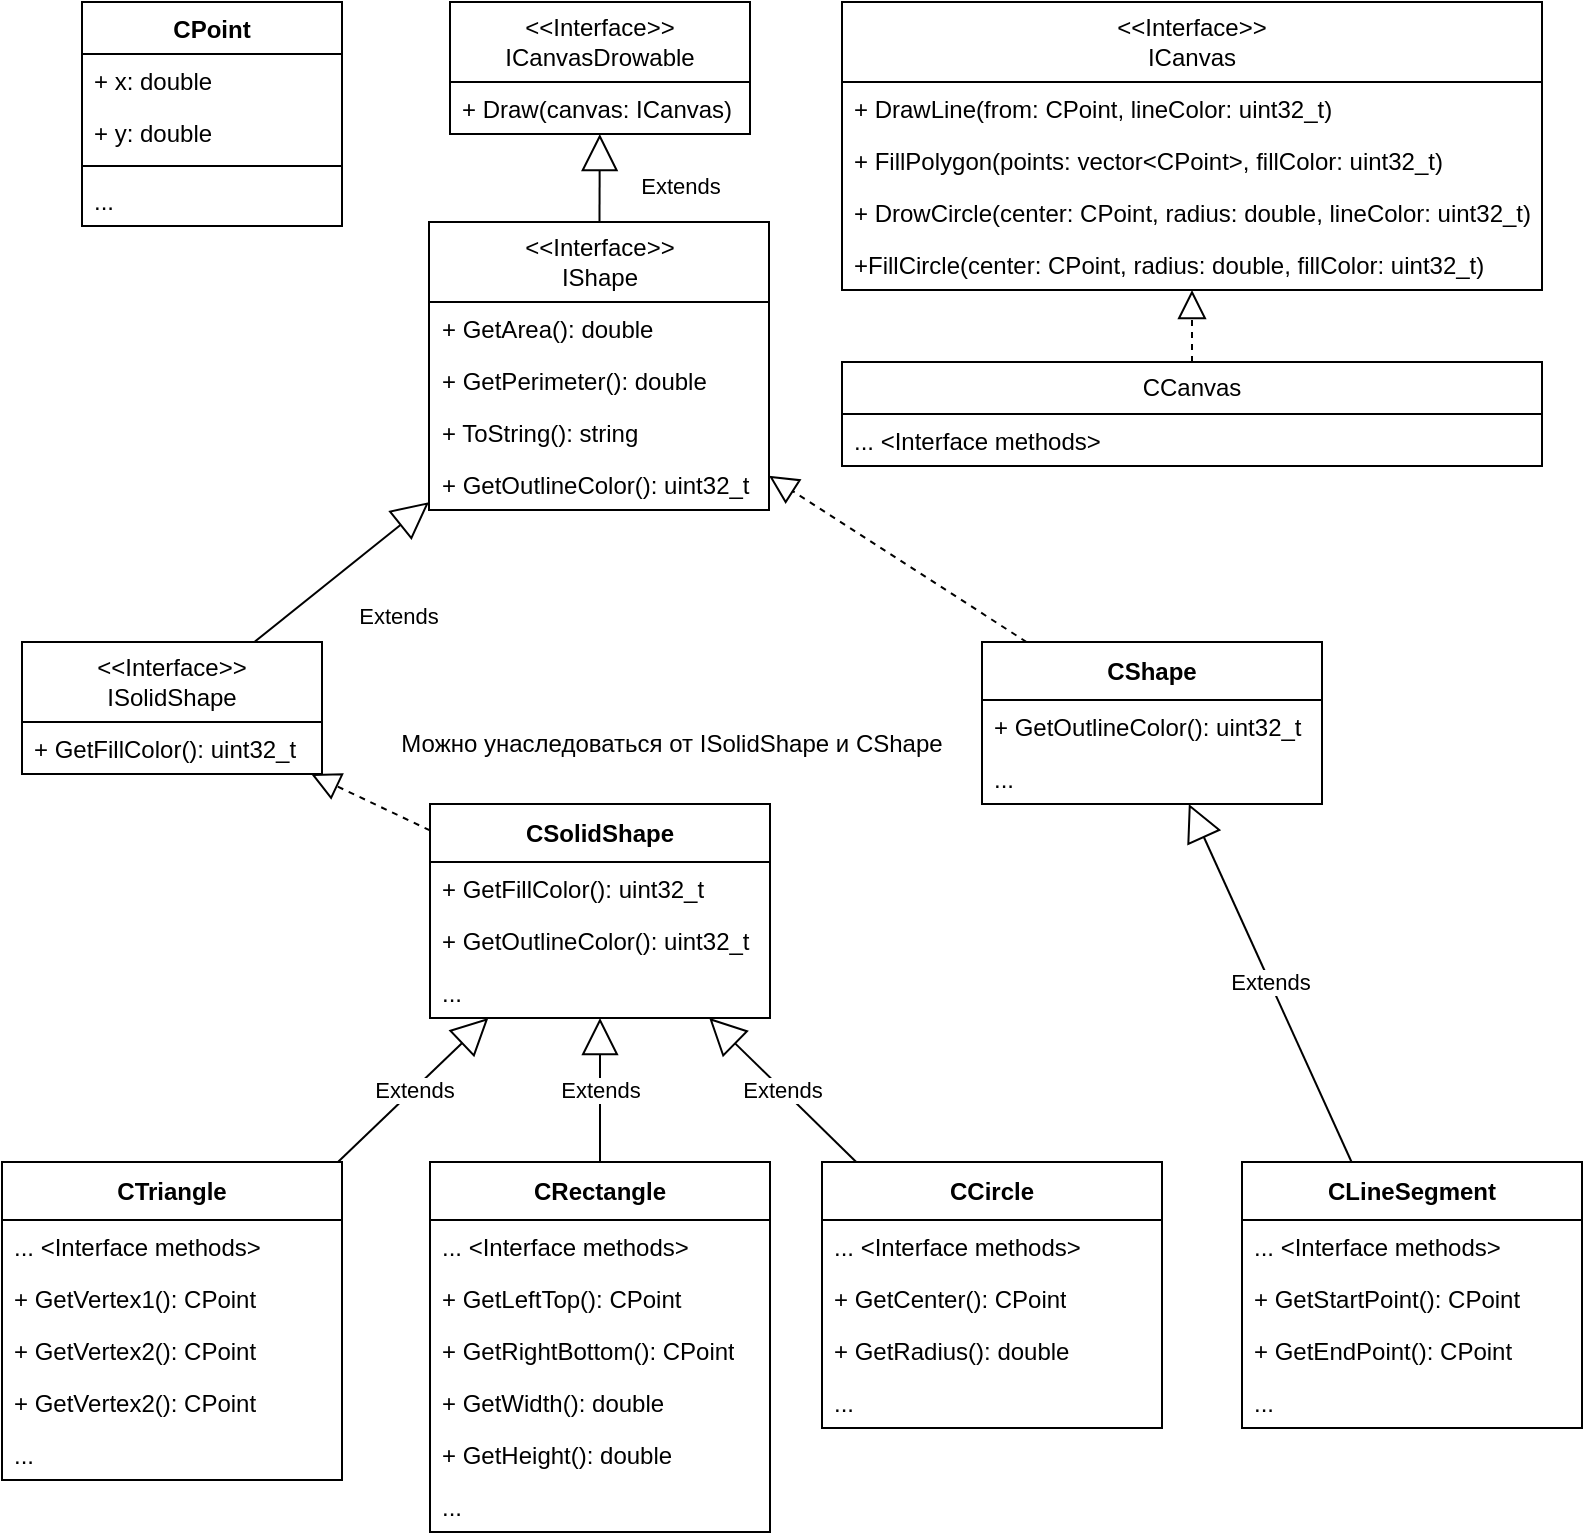 <mxfile version="24.0.4" type="device">
  <diagram name="Страница — 1" id="sYVTXK0rpgFCY4Fe7fZx">
    <mxGraphModel dx="1050" dy="717" grid="1" gridSize="10" guides="1" tooltips="1" connect="1" arrows="1" fold="1" page="1" pageScale="1" pageWidth="827" pageHeight="1169" math="0" shadow="0">
      <root>
        <mxCell id="0" />
        <mxCell id="1" parent="0" />
        <mxCell id="JoysQb1qJ4sN4qt-m1Q0-1" value="&lt;div&gt;&amp;lt;&amp;lt;Interface&amp;gt;&amp;gt;&lt;/div&gt;ICanvasDrowable" style="swimlane;fontStyle=0;childLayout=stackLayout;horizontal=1;startSize=40;fillColor=none;horizontalStack=0;resizeParent=1;resizeParentMax=0;resizeLast=0;collapsible=1;marginBottom=0;whiteSpace=wrap;html=1;" parent="1" vertex="1">
          <mxGeometry x="254" y="70" width="150" height="66" as="geometry" />
        </mxCell>
        <mxCell id="JoysQb1qJ4sN4qt-m1Q0-2" value="+ Draw(canvas: ICanvas)" style="text;strokeColor=none;fillColor=none;align=left;verticalAlign=top;spacingLeft=4;spacingRight=4;overflow=hidden;rotatable=0;points=[[0,0.5],[1,0.5]];portConstraint=eastwest;whiteSpace=wrap;html=1;" parent="JoysQb1qJ4sN4qt-m1Q0-1" vertex="1">
          <mxGeometry y="40" width="150" height="26" as="geometry" />
        </mxCell>
        <mxCell id="JoysQb1qJ4sN4qt-m1Q0-5" value="&lt;div&gt;&amp;lt;&amp;lt;Interface&amp;gt;&amp;gt;&lt;br&gt;&lt;/div&gt;ICanvas" style="swimlane;fontStyle=0;childLayout=stackLayout;horizontal=1;startSize=40;fillColor=none;horizontalStack=0;resizeParent=1;resizeParentMax=0;resizeLast=0;collapsible=1;marginBottom=0;whiteSpace=wrap;html=1;" parent="1" vertex="1">
          <mxGeometry x="450" y="70" width="350" height="144" as="geometry" />
        </mxCell>
        <mxCell id="JoysQb1qJ4sN4qt-m1Q0-6" value="+ DrawLine(from: CPoint, lineColor: uint32_t)" style="text;strokeColor=none;fillColor=none;align=left;verticalAlign=top;spacingLeft=4;spacingRight=4;overflow=hidden;rotatable=0;points=[[0,0.5],[1,0.5]];portConstraint=eastwest;whiteSpace=wrap;html=1;" parent="JoysQb1qJ4sN4qt-m1Q0-5" vertex="1">
          <mxGeometry y="40" width="350" height="26" as="geometry" />
        </mxCell>
        <mxCell id="JoysQb1qJ4sN4qt-m1Q0-7" value="+ FillPolygon(points: vector&amp;lt;CPoint&amp;gt;, fillColor: uint32_t)" style="text;strokeColor=none;fillColor=none;align=left;verticalAlign=top;spacingLeft=4;spacingRight=4;overflow=hidden;rotatable=0;points=[[0,0.5],[1,0.5]];portConstraint=eastwest;whiteSpace=wrap;html=1;" parent="JoysQb1qJ4sN4qt-m1Q0-5" vertex="1">
          <mxGeometry y="66" width="350" height="26" as="geometry" />
        </mxCell>
        <mxCell id="JoysQb1qJ4sN4qt-m1Q0-8" value="+ DrowCircle(center: CPoint, radius: double, lineColor: uint32_t)" style="text;strokeColor=none;fillColor=none;align=left;verticalAlign=top;spacingLeft=4;spacingRight=4;overflow=hidden;rotatable=0;points=[[0,0.5],[1,0.5]];portConstraint=eastwest;whiteSpace=wrap;html=1;" parent="JoysQb1qJ4sN4qt-m1Q0-5" vertex="1">
          <mxGeometry y="92" width="350" height="26" as="geometry" />
        </mxCell>
        <mxCell id="JoysQb1qJ4sN4qt-m1Q0-9" value="+FillCircle(center: CPoint, radius: double, fillColor: uint32_t)" style="text;strokeColor=none;fillColor=none;align=left;verticalAlign=top;spacingLeft=4;spacingRight=4;overflow=hidden;rotatable=0;points=[[0,0.5],[1,0.5]];portConstraint=eastwest;whiteSpace=wrap;html=1;" parent="JoysQb1qJ4sN4qt-m1Q0-5" vertex="1">
          <mxGeometry y="118" width="350" height="26" as="geometry" />
        </mxCell>
        <mxCell id="JoysQb1qJ4sN4qt-m1Q0-10" value="CCanvas" style="swimlane;fontStyle=0;childLayout=stackLayout;horizontal=1;startSize=26;fillColor=none;horizontalStack=0;resizeParent=1;resizeParentMax=0;resizeLast=0;collapsible=1;marginBottom=0;whiteSpace=wrap;html=1;" parent="1" vertex="1">
          <mxGeometry x="450" y="250" width="350" height="52" as="geometry" />
        </mxCell>
        <mxCell id="JoysQb1qJ4sN4qt-m1Q0-12" value="... &amp;lt;Interface methods&amp;gt;" style="text;strokeColor=none;fillColor=none;align=left;verticalAlign=top;spacingLeft=4;spacingRight=4;overflow=hidden;rotatable=0;points=[[0,0.5],[1,0.5]];portConstraint=eastwest;whiteSpace=wrap;html=1;" parent="JoysQb1qJ4sN4qt-m1Q0-10" vertex="1">
          <mxGeometry y="26" width="350" height="26" as="geometry" />
        </mxCell>
        <mxCell id="JoysQb1qJ4sN4qt-m1Q0-15" value="" style="endArrow=block;dashed=1;endFill=0;endSize=12;html=1;rounded=0;" parent="1" source="JoysQb1qJ4sN4qt-m1Q0-10" target="JoysQb1qJ4sN4qt-m1Q0-5" edge="1">
          <mxGeometry width="160" relative="1" as="geometry">
            <mxPoint x="545" y="270" as="sourcePoint" />
            <mxPoint x="490" y="410" as="targetPoint" />
          </mxGeometry>
        </mxCell>
        <mxCell id="JoysQb1qJ4sN4qt-m1Q0-16" value="CPoint" style="swimlane;fontStyle=1;align=center;verticalAlign=top;childLayout=stackLayout;horizontal=1;startSize=26;horizontalStack=0;resizeParent=1;resizeParentMax=0;resizeLast=0;collapsible=1;marginBottom=0;whiteSpace=wrap;html=1;" parent="1" vertex="1">
          <mxGeometry x="70" y="70" width="130" height="112" as="geometry" />
        </mxCell>
        <mxCell id="JoysQb1qJ4sN4qt-m1Q0-17" value="+ x: double" style="text;strokeColor=none;fillColor=none;align=left;verticalAlign=top;spacingLeft=4;spacingRight=4;overflow=hidden;rotatable=0;points=[[0,0.5],[1,0.5]];portConstraint=eastwest;whiteSpace=wrap;html=1;" parent="JoysQb1qJ4sN4qt-m1Q0-16" vertex="1">
          <mxGeometry y="26" width="130" height="26" as="geometry" />
        </mxCell>
        <mxCell id="JoysQb1qJ4sN4qt-m1Q0-20" value="+ y: double" style="text;strokeColor=none;fillColor=none;align=left;verticalAlign=top;spacingLeft=4;spacingRight=4;overflow=hidden;rotatable=0;points=[[0,0.5],[1,0.5]];portConstraint=eastwest;whiteSpace=wrap;html=1;" parent="JoysQb1qJ4sN4qt-m1Q0-16" vertex="1">
          <mxGeometry y="52" width="130" height="26" as="geometry" />
        </mxCell>
        <mxCell id="JoysQb1qJ4sN4qt-m1Q0-18" value="" style="line;strokeWidth=1;fillColor=none;align=left;verticalAlign=middle;spacingTop=-1;spacingLeft=3;spacingRight=3;rotatable=0;labelPosition=right;points=[];portConstraint=eastwest;strokeColor=inherit;" parent="JoysQb1qJ4sN4qt-m1Q0-16" vertex="1">
          <mxGeometry y="78" width="130" height="8" as="geometry" />
        </mxCell>
        <mxCell id="JoysQb1qJ4sN4qt-m1Q0-19" value="..." style="text;strokeColor=none;fillColor=none;align=left;verticalAlign=top;spacingLeft=4;spacingRight=4;overflow=hidden;rotatable=0;points=[[0,0.5],[1,0.5]];portConstraint=eastwest;whiteSpace=wrap;html=1;" parent="JoysQb1qJ4sN4qt-m1Q0-16" vertex="1">
          <mxGeometry y="86" width="130" height="26" as="geometry" />
        </mxCell>
        <mxCell id="JoysQb1qJ4sN4qt-m1Q0-21" value="&lt;div&gt;&amp;lt;&amp;lt;Interface&amp;gt;&amp;gt;&lt;/div&gt;IShape" style="swimlane;fontStyle=0;childLayout=stackLayout;horizontal=1;startSize=40;fillColor=none;horizontalStack=0;resizeParent=1;resizeParentMax=0;resizeLast=0;collapsible=1;marginBottom=0;whiteSpace=wrap;html=1;" parent="1" vertex="1">
          <mxGeometry x="243.5" y="180" width="170" height="144" as="geometry" />
        </mxCell>
        <mxCell id="JoysQb1qJ4sN4qt-m1Q0-22" value="+ GetArea(): double" style="text;strokeColor=none;fillColor=none;align=left;verticalAlign=top;spacingLeft=4;spacingRight=4;overflow=hidden;rotatable=0;points=[[0,0.5],[1,0.5]];portConstraint=eastwest;whiteSpace=wrap;html=1;" parent="JoysQb1qJ4sN4qt-m1Q0-21" vertex="1">
          <mxGeometry y="40" width="170" height="26" as="geometry" />
        </mxCell>
        <mxCell id="JoysQb1qJ4sN4qt-m1Q0-26" value="+ GetPerimeter(): double" style="text;strokeColor=none;fillColor=none;align=left;verticalAlign=top;spacingLeft=4;spacingRight=4;overflow=hidden;rotatable=0;points=[[0,0.5],[1,0.5]];portConstraint=eastwest;whiteSpace=wrap;html=1;" parent="JoysQb1qJ4sN4qt-m1Q0-21" vertex="1">
          <mxGeometry y="66" width="170" height="26" as="geometry" />
        </mxCell>
        <mxCell id="JoysQb1qJ4sN4qt-m1Q0-25" value="+ ToString(): string" style="text;strokeColor=none;fillColor=none;align=left;verticalAlign=top;spacingLeft=4;spacingRight=4;overflow=hidden;rotatable=0;points=[[0,0.5],[1,0.5]];portConstraint=eastwest;whiteSpace=wrap;html=1;" parent="JoysQb1qJ4sN4qt-m1Q0-21" vertex="1">
          <mxGeometry y="92" width="170" height="26" as="geometry" />
        </mxCell>
        <mxCell id="JoysQb1qJ4sN4qt-m1Q0-24" value="+ GetOutlineColor(): uint32_t" style="text;strokeColor=none;fillColor=none;align=left;verticalAlign=top;spacingLeft=4;spacingRight=4;overflow=hidden;rotatable=0;points=[[0,0.5],[1,0.5]];portConstraint=eastwest;whiteSpace=wrap;html=1;" parent="JoysQb1qJ4sN4qt-m1Q0-21" vertex="1">
          <mxGeometry y="118" width="170" height="26" as="geometry" />
        </mxCell>
        <mxCell id="JoysQb1qJ4sN4qt-m1Q0-23" value="Extends" style="endArrow=block;endSize=16;endFill=0;html=1;rounded=0;" parent="1" source="JoysQb1qJ4sN4qt-m1Q0-21" target="JoysQb1qJ4sN4qt-m1Q0-1" edge="1">
          <mxGeometry x="-0.189" y="-40" width="160" relative="1" as="geometry">
            <mxPoint x="330" y="410" as="sourcePoint" />
            <mxPoint x="490" y="410" as="targetPoint" />
            <mxPoint as="offset" />
          </mxGeometry>
        </mxCell>
        <mxCell id="GQjms_pFPCQcBNmHrUOg-1" value="&lt;div&gt;&amp;lt;&amp;lt;Interface&amp;gt;&amp;gt;&lt;/div&gt;ISolidShape" style="swimlane;fontStyle=0;childLayout=stackLayout;horizontal=1;startSize=40;fillColor=none;horizontalStack=0;resizeParent=1;resizeParentMax=0;resizeLast=0;collapsible=1;marginBottom=0;whiteSpace=wrap;html=1;" parent="1" vertex="1">
          <mxGeometry x="40" y="390" width="150" height="66" as="geometry" />
        </mxCell>
        <mxCell id="GQjms_pFPCQcBNmHrUOg-2" value="+ GetFillColor(): uint32_t" style="text;strokeColor=none;fillColor=none;align=left;verticalAlign=top;spacingLeft=4;spacingRight=4;overflow=hidden;rotatable=0;points=[[0,0.5],[1,0.5]];portConstraint=eastwest;whiteSpace=wrap;html=1;" parent="GQjms_pFPCQcBNmHrUOg-1" vertex="1">
          <mxGeometry y="40" width="150" height="26" as="geometry" />
        </mxCell>
        <mxCell id="GQjms_pFPCQcBNmHrUOg-3" value="Extends" style="endArrow=block;endSize=16;endFill=0;html=1;rounded=0;" parent="1" source="GQjms_pFPCQcBNmHrUOg-1" target="JoysQb1qJ4sN4qt-m1Q0-21" edge="1">
          <mxGeometry x="0.143" y="-35" width="160" relative="1" as="geometry">
            <mxPoint x="330" y="430" as="sourcePoint" />
            <mxPoint x="490" y="510" as="targetPoint" />
            <mxPoint as="offset" />
          </mxGeometry>
        </mxCell>
        <mxCell id="GQjms_pFPCQcBNmHrUOg-5" value="&lt;span style=&quot;font-weight: 700;&quot;&gt;CLineSegment&lt;/span&gt;&lt;div&gt;&lt;/div&gt;" style="swimlane;fontStyle=0;childLayout=stackLayout;horizontal=1;startSize=29;fillColor=none;horizontalStack=0;resizeParent=1;resizeParentMax=0;resizeLast=0;collapsible=1;marginBottom=0;whiteSpace=wrap;html=1;" parent="1" vertex="1">
          <mxGeometry x="650" y="650" width="170" height="133" as="geometry" />
        </mxCell>
        <mxCell id="GQjms_pFPCQcBNmHrUOg-41" value="... &amp;lt;Interface methods&amp;gt;" style="text;strokeColor=none;fillColor=none;align=left;verticalAlign=top;spacingLeft=4;spacingRight=4;overflow=hidden;rotatable=0;points=[[0,0.5],[1,0.5]];portConstraint=eastwest;whiteSpace=wrap;html=1;" parent="GQjms_pFPCQcBNmHrUOg-5" vertex="1">
          <mxGeometry y="29" width="170" height="26" as="geometry" />
        </mxCell>
        <mxCell id="GQjms_pFPCQcBNmHrUOg-12" value="+ GetStartPoint(): CPoint" style="text;strokeColor=none;fillColor=none;align=left;verticalAlign=top;spacingLeft=4;spacingRight=4;overflow=hidden;rotatable=0;points=[[0,0.5],[1,0.5]];portConstraint=eastwest;whiteSpace=wrap;html=1;" parent="GQjms_pFPCQcBNmHrUOg-5" vertex="1">
          <mxGeometry y="55" width="170" height="26" as="geometry" />
        </mxCell>
        <mxCell id="GQjms_pFPCQcBNmHrUOg-11" value="+ GetEndPoint(): CPoint" style="text;strokeColor=none;fillColor=none;align=left;verticalAlign=top;spacingLeft=4;spacingRight=4;overflow=hidden;rotatable=0;points=[[0,0.5],[1,0.5]];portConstraint=eastwest;whiteSpace=wrap;html=1;" parent="GQjms_pFPCQcBNmHrUOg-5" vertex="1">
          <mxGeometry y="81" width="170" height="26" as="geometry" />
        </mxCell>
        <mxCell id="GQjms_pFPCQcBNmHrUOg-10" value="..." style="text;strokeColor=none;fillColor=none;align=left;verticalAlign=top;spacingLeft=4;spacingRight=4;overflow=hidden;rotatable=0;points=[[0,0.5],[1,0.5]];portConstraint=eastwest;whiteSpace=wrap;html=1;" parent="GQjms_pFPCQcBNmHrUOg-5" vertex="1">
          <mxGeometry y="107" width="170" height="26" as="geometry" />
        </mxCell>
        <mxCell id="GQjms_pFPCQcBNmHrUOg-15" value="&lt;span style=&quot;font-weight: 700;&quot;&gt;CTriangle&lt;/span&gt;&lt;div&gt;&lt;/div&gt;" style="swimlane;fontStyle=0;childLayout=stackLayout;horizontal=1;startSize=29;fillColor=none;horizontalStack=0;resizeParent=1;resizeParentMax=0;resizeLast=0;collapsible=1;marginBottom=0;whiteSpace=wrap;html=1;" parent="1" vertex="1">
          <mxGeometry x="30" y="650" width="170" height="159" as="geometry" />
        </mxCell>
        <mxCell id="GQjms_pFPCQcBNmHrUOg-28" value="... &amp;lt;Interface methods&amp;gt;" style="text;strokeColor=none;fillColor=none;align=left;verticalAlign=top;spacingLeft=4;spacingRight=4;overflow=hidden;rotatable=0;points=[[0,0.5],[1,0.5]];portConstraint=eastwest;whiteSpace=wrap;html=1;" parent="GQjms_pFPCQcBNmHrUOg-15" vertex="1">
          <mxGeometry y="29" width="170" height="26" as="geometry" />
        </mxCell>
        <mxCell id="GQjms_pFPCQcBNmHrUOg-16" value="+ GetVertex1(): CPoint" style="text;strokeColor=none;fillColor=none;align=left;verticalAlign=top;spacingLeft=4;spacingRight=4;overflow=hidden;rotatable=0;points=[[0,0.5],[1,0.5]];portConstraint=eastwest;whiteSpace=wrap;html=1;" parent="GQjms_pFPCQcBNmHrUOg-15" vertex="1">
          <mxGeometry y="55" width="170" height="26" as="geometry" />
        </mxCell>
        <mxCell id="GQjms_pFPCQcBNmHrUOg-17" value="+ GetVertex2(): CPoint" style="text;strokeColor=none;fillColor=none;align=left;verticalAlign=top;spacingLeft=4;spacingRight=4;overflow=hidden;rotatable=0;points=[[0,0.5],[1,0.5]];portConstraint=eastwest;whiteSpace=wrap;html=1;" parent="GQjms_pFPCQcBNmHrUOg-15" vertex="1">
          <mxGeometry y="81" width="170" height="26" as="geometry" />
        </mxCell>
        <mxCell id="GQjms_pFPCQcBNmHrUOg-19" value="+ GetVertex2(): CPoint" style="text;strokeColor=none;fillColor=none;align=left;verticalAlign=top;spacingLeft=4;spacingRight=4;overflow=hidden;rotatable=0;points=[[0,0.5],[1,0.5]];portConstraint=eastwest;whiteSpace=wrap;html=1;" parent="GQjms_pFPCQcBNmHrUOg-15" vertex="1">
          <mxGeometry y="107" width="170" height="26" as="geometry" />
        </mxCell>
        <mxCell id="GQjms_pFPCQcBNmHrUOg-18" value="..." style="text;strokeColor=none;fillColor=none;align=left;verticalAlign=top;spacingLeft=4;spacingRight=4;overflow=hidden;rotatable=0;points=[[0,0.5],[1,0.5]];portConstraint=eastwest;whiteSpace=wrap;html=1;" parent="GQjms_pFPCQcBNmHrUOg-15" vertex="1">
          <mxGeometry y="133" width="170" height="26" as="geometry" />
        </mxCell>
        <mxCell id="GQjms_pFPCQcBNmHrUOg-21" value="&lt;span style=&quot;font-weight: 700;&quot;&gt;CRectangle&lt;/span&gt;&lt;div&gt;&lt;/div&gt;" style="swimlane;fontStyle=0;childLayout=stackLayout;horizontal=1;startSize=29;fillColor=none;horizontalStack=0;resizeParent=1;resizeParentMax=0;resizeLast=0;collapsible=1;marginBottom=0;whiteSpace=wrap;html=1;" parent="1" vertex="1">
          <mxGeometry x="244" y="650" width="170" height="185" as="geometry" />
        </mxCell>
        <mxCell id="GQjms_pFPCQcBNmHrUOg-27" value="... &amp;lt;Interface methods&amp;gt;" style="text;strokeColor=none;fillColor=none;align=left;verticalAlign=top;spacingLeft=4;spacingRight=4;overflow=hidden;rotatable=0;points=[[0,0.5],[1,0.5]];portConstraint=eastwest;whiteSpace=wrap;html=1;" parent="GQjms_pFPCQcBNmHrUOg-21" vertex="1">
          <mxGeometry y="29" width="170" height="26" as="geometry" />
        </mxCell>
        <mxCell id="GQjms_pFPCQcBNmHrUOg-22" value="+ GetLeftTop(): CPoint" style="text;strokeColor=none;fillColor=none;align=left;verticalAlign=top;spacingLeft=4;spacingRight=4;overflow=hidden;rotatable=0;points=[[0,0.5],[1,0.5]];portConstraint=eastwest;whiteSpace=wrap;html=1;" parent="GQjms_pFPCQcBNmHrUOg-21" vertex="1">
          <mxGeometry y="55" width="170" height="26" as="geometry" />
        </mxCell>
        <mxCell id="GQjms_pFPCQcBNmHrUOg-23" value="+ GetRightBottom(): CPoint" style="text;strokeColor=none;fillColor=none;align=left;verticalAlign=top;spacingLeft=4;spacingRight=4;overflow=hidden;rotatable=0;points=[[0,0.5],[1,0.5]];portConstraint=eastwest;whiteSpace=wrap;html=1;" parent="GQjms_pFPCQcBNmHrUOg-21" vertex="1">
          <mxGeometry y="81" width="170" height="26" as="geometry" />
        </mxCell>
        <mxCell id="GQjms_pFPCQcBNmHrUOg-24" value="+ GetWidth(): double" style="text;strokeColor=none;fillColor=none;align=left;verticalAlign=top;spacingLeft=4;spacingRight=4;overflow=hidden;rotatable=0;points=[[0,0.5],[1,0.5]];portConstraint=eastwest;whiteSpace=wrap;html=1;" parent="GQjms_pFPCQcBNmHrUOg-21" vertex="1">
          <mxGeometry y="107" width="170" height="26" as="geometry" />
        </mxCell>
        <mxCell id="GQjms_pFPCQcBNmHrUOg-26" value="+ GetHeight(): double" style="text;strokeColor=none;fillColor=none;align=left;verticalAlign=top;spacingLeft=4;spacingRight=4;overflow=hidden;rotatable=0;points=[[0,0.5],[1,0.5]];portConstraint=eastwest;whiteSpace=wrap;html=1;" parent="GQjms_pFPCQcBNmHrUOg-21" vertex="1">
          <mxGeometry y="133" width="170" height="26" as="geometry" />
        </mxCell>
        <mxCell id="GQjms_pFPCQcBNmHrUOg-25" value="..." style="text;strokeColor=none;fillColor=none;align=left;verticalAlign=top;spacingLeft=4;spacingRight=4;overflow=hidden;rotatable=0;points=[[0,0.5],[1,0.5]];portConstraint=eastwest;whiteSpace=wrap;html=1;" parent="GQjms_pFPCQcBNmHrUOg-21" vertex="1">
          <mxGeometry y="159" width="170" height="26" as="geometry" />
        </mxCell>
        <mxCell id="GQjms_pFPCQcBNmHrUOg-33" value="&lt;span style=&quot;font-weight: 700;&quot;&gt;CCircle&lt;/span&gt;&lt;div&gt;&lt;/div&gt;" style="swimlane;fontStyle=0;childLayout=stackLayout;horizontal=1;startSize=29;fillColor=none;horizontalStack=0;resizeParent=1;resizeParentMax=0;resizeLast=0;collapsible=1;marginBottom=0;whiteSpace=wrap;html=1;" parent="1" vertex="1">
          <mxGeometry x="440" y="650" width="170" height="133" as="geometry" />
        </mxCell>
        <mxCell id="GQjms_pFPCQcBNmHrUOg-34" value="... &amp;lt;Interface methods&amp;gt;" style="text;strokeColor=none;fillColor=none;align=left;verticalAlign=top;spacingLeft=4;spacingRight=4;overflow=hidden;rotatable=0;points=[[0,0.5],[1,0.5]];portConstraint=eastwest;whiteSpace=wrap;html=1;" parent="GQjms_pFPCQcBNmHrUOg-33" vertex="1">
          <mxGeometry y="29" width="170" height="26" as="geometry" />
        </mxCell>
        <mxCell id="GQjms_pFPCQcBNmHrUOg-36" value="+ GetCenter(): CPoint" style="text;strokeColor=none;fillColor=none;align=left;verticalAlign=top;spacingLeft=4;spacingRight=4;overflow=hidden;rotatable=0;points=[[0,0.5],[1,0.5]];portConstraint=eastwest;whiteSpace=wrap;html=1;" parent="GQjms_pFPCQcBNmHrUOg-33" vertex="1">
          <mxGeometry y="55" width="170" height="26" as="geometry" />
        </mxCell>
        <mxCell id="GQjms_pFPCQcBNmHrUOg-37" value="+ GetRadius(): double" style="text;strokeColor=none;fillColor=none;align=left;verticalAlign=top;spacingLeft=4;spacingRight=4;overflow=hidden;rotatable=0;points=[[0,0.5],[1,0.5]];portConstraint=eastwest;whiteSpace=wrap;html=1;" parent="GQjms_pFPCQcBNmHrUOg-33" vertex="1">
          <mxGeometry y="81" width="170" height="26" as="geometry" />
        </mxCell>
        <mxCell id="GQjms_pFPCQcBNmHrUOg-38" value="..." style="text;strokeColor=none;fillColor=none;align=left;verticalAlign=top;spacingLeft=4;spacingRight=4;overflow=hidden;rotatable=0;points=[[0,0.5],[1,0.5]];portConstraint=eastwest;whiteSpace=wrap;html=1;" parent="GQjms_pFPCQcBNmHrUOg-33" vertex="1">
          <mxGeometry y="107" width="170" height="26" as="geometry" />
        </mxCell>
        <mxCell id="DftQRHO6KznIwz3JT7l--1" value="&lt;span style=&quot;font-weight: 700;&quot;&gt;CSolidShape&lt;/span&gt;&lt;div&gt;&lt;/div&gt;" style="swimlane;fontStyle=0;childLayout=stackLayout;horizontal=1;startSize=29;fillColor=none;horizontalStack=0;resizeParent=1;resizeParentMax=0;resizeLast=0;collapsible=1;marginBottom=0;whiteSpace=wrap;html=1;" parent="1" vertex="1">
          <mxGeometry x="244" y="471" width="170" height="107" as="geometry" />
        </mxCell>
        <mxCell id="DftQRHO6KznIwz3JT7l--2" value="+ GetFillColor(): uint32_t" style="text;strokeColor=none;fillColor=none;align=left;verticalAlign=top;spacingLeft=4;spacingRight=4;overflow=hidden;rotatable=0;points=[[0,0.5],[1,0.5]];portConstraint=eastwest;whiteSpace=wrap;html=1;" parent="DftQRHO6KznIwz3JT7l--1" vertex="1">
          <mxGeometry y="29" width="170" height="26" as="geometry" />
        </mxCell>
        <mxCell id="DftQRHO6KznIwz3JT7l--19" value="+ GetOutlineColor(): uint32_t" style="text;strokeColor=none;fillColor=none;align=left;verticalAlign=top;spacingLeft=4;spacingRight=4;overflow=hidden;rotatable=0;points=[[0,0.5],[1,0.5]];portConstraint=eastwest;whiteSpace=wrap;html=1;" parent="DftQRHO6KznIwz3JT7l--1" vertex="1">
          <mxGeometry y="55" width="170" height="26" as="geometry" />
        </mxCell>
        <mxCell id="DftQRHO6KznIwz3JT7l--5" value="..." style="text;strokeColor=none;fillColor=none;align=left;verticalAlign=top;spacingLeft=4;spacingRight=4;overflow=hidden;rotatable=0;points=[[0,0.5],[1,0.5]];portConstraint=eastwest;whiteSpace=wrap;html=1;" parent="DftQRHO6KznIwz3JT7l--1" vertex="1">
          <mxGeometry y="81" width="170" height="26" as="geometry" />
        </mxCell>
        <mxCell id="DftQRHO6KznIwz3JT7l--6" value="&lt;span style=&quot;font-weight: 700;&quot;&gt;CShape&lt;/span&gt;&lt;div&gt;&lt;/div&gt;" style="swimlane;fontStyle=0;childLayout=stackLayout;horizontal=1;startSize=29;fillColor=none;horizontalStack=0;resizeParent=1;resizeParentMax=0;resizeLast=0;collapsible=1;marginBottom=0;whiteSpace=wrap;html=1;" parent="1" vertex="1">
          <mxGeometry x="520" y="390" width="170" height="81" as="geometry" />
        </mxCell>
        <mxCell id="DftQRHO6KznIwz3JT7l--7" value="+ GetOutlineColor(): uint32_t" style="text;strokeColor=none;fillColor=none;align=left;verticalAlign=top;spacingLeft=4;spacingRight=4;overflow=hidden;rotatable=0;points=[[0,0.5],[1,0.5]];portConstraint=eastwest;whiteSpace=wrap;html=1;" parent="DftQRHO6KznIwz3JT7l--6" vertex="1">
          <mxGeometry y="29" width="170" height="26" as="geometry" />
        </mxCell>
        <mxCell id="DftQRHO6KznIwz3JT7l--10" value="..." style="text;strokeColor=none;fillColor=none;align=left;verticalAlign=top;spacingLeft=4;spacingRight=4;overflow=hidden;rotatable=0;points=[[0,0.5],[1,0.5]];portConstraint=eastwest;whiteSpace=wrap;html=1;" parent="DftQRHO6KznIwz3JT7l--6" vertex="1">
          <mxGeometry y="55" width="170" height="26" as="geometry" />
        </mxCell>
        <mxCell id="DftQRHO6KznIwz3JT7l--11" value="" style="endArrow=block;dashed=1;endFill=0;endSize=12;html=1;rounded=0;" parent="1" source="DftQRHO6KznIwz3JT7l--1" target="GQjms_pFPCQcBNmHrUOg-1" edge="1">
          <mxGeometry width="160" relative="1" as="geometry">
            <mxPoint x="450" y="490" as="sourcePoint" />
            <mxPoint x="610" y="490" as="targetPoint" />
          </mxGeometry>
        </mxCell>
        <mxCell id="DftQRHO6KznIwz3JT7l--12" value="" style="endArrow=block;dashed=1;endFill=0;endSize=12;html=1;rounded=0;" parent="1" source="DftQRHO6KznIwz3JT7l--6" target="JoysQb1qJ4sN4qt-m1Q0-21" edge="1">
          <mxGeometry width="160" relative="1" as="geometry">
            <mxPoint x="450" y="490" as="sourcePoint" />
            <mxPoint x="610" y="490" as="targetPoint" />
          </mxGeometry>
        </mxCell>
        <mxCell id="DftQRHO6KznIwz3JT7l--13" value="Extends" style="endArrow=block;endSize=16;endFill=0;html=1;rounded=0;" parent="1" source="GQjms_pFPCQcBNmHrUOg-15" target="DftQRHO6KznIwz3JT7l--1" edge="1">
          <mxGeometry width="160" relative="1" as="geometry">
            <mxPoint x="450" y="490" as="sourcePoint" />
            <mxPoint x="610" y="490" as="targetPoint" />
          </mxGeometry>
        </mxCell>
        <mxCell id="DftQRHO6KznIwz3JT7l--14" value="Extends" style="endArrow=block;endSize=16;endFill=0;html=1;rounded=0;" parent="1" source="GQjms_pFPCQcBNmHrUOg-21" target="DftQRHO6KznIwz3JT7l--1" edge="1">
          <mxGeometry width="160" relative="1" as="geometry">
            <mxPoint x="450" y="490" as="sourcePoint" />
            <mxPoint x="610" y="490" as="targetPoint" />
          </mxGeometry>
        </mxCell>
        <mxCell id="DftQRHO6KznIwz3JT7l--15" value="Extends" style="endArrow=block;endSize=16;endFill=0;html=1;rounded=0;" parent="1" source="GQjms_pFPCQcBNmHrUOg-33" target="DftQRHO6KznIwz3JT7l--1" edge="1">
          <mxGeometry width="160" relative="1" as="geometry">
            <mxPoint x="450" y="490" as="sourcePoint" />
            <mxPoint x="610" y="490" as="targetPoint" />
          </mxGeometry>
        </mxCell>
        <mxCell id="DftQRHO6KznIwz3JT7l--16" value="Extends" style="endArrow=block;endSize=16;endFill=0;html=1;rounded=0;" parent="1" source="GQjms_pFPCQcBNmHrUOg-5" target="DftQRHO6KznIwz3JT7l--6" edge="1">
          <mxGeometry width="160" relative="1" as="geometry">
            <mxPoint x="450" y="490" as="sourcePoint" />
            <mxPoint x="610" y="490" as="targetPoint" />
          </mxGeometry>
        </mxCell>
        <mxCell id="bMQfvQcrOJw2LqrEsqMf-1" value="Можно унаследоваться от ISolidShape и CShape" style="text;html=1;align=center;verticalAlign=middle;whiteSpace=wrap;rounded=0;" vertex="1" parent="1">
          <mxGeometry x="220" y="426" width="290" height="30" as="geometry" />
        </mxCell>
      </root>
    </mxGraphModel>
  </diagram>
</mxfile>
